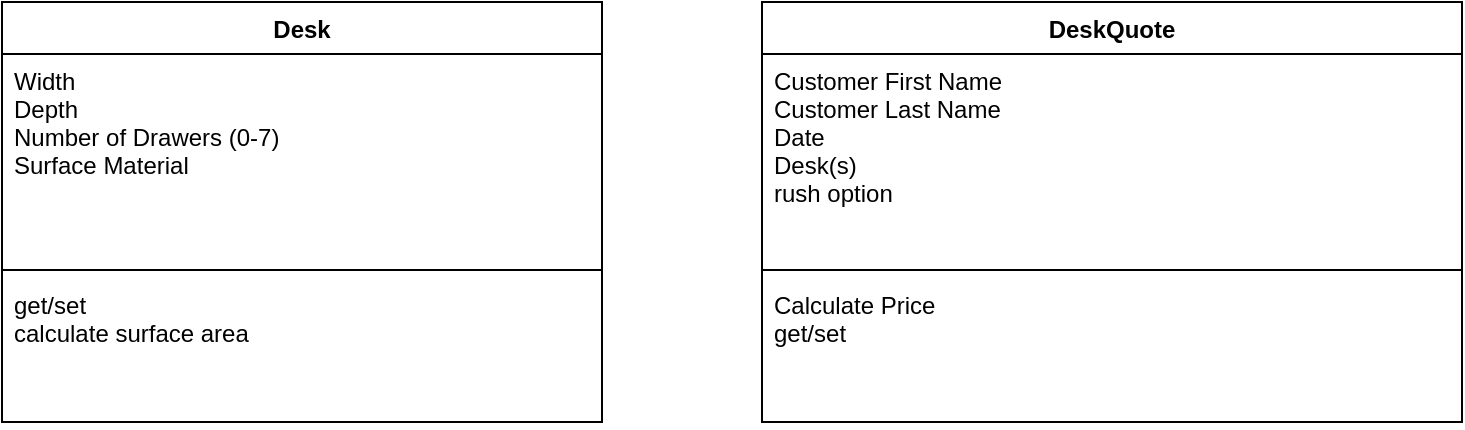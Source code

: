 <mxfile version="15.3.8" type="device"><diagram id="soUbopH4jjbKNYU1NJv5" name="Page-1"><mxGraphModel dx="1426" dy="737" grid="1" gridSize="10" guides="1" tooltips="1" connect="1" arrows="1" fold="1" page="1" pageScale="1" pageWidth="850" pageHeight="1100" math="0" shadow="0"><root><mxCell id="0"/><mxCell id="1" parent="0"/><mxCell id="GV1nQJ4qGRvsaeoK6f48-12" value="Desk" style="swimlane;fontStyle=1;align=center;verticalAlign=top;childLayout=stackLayout;horizontal=1;startSize=26;horizontalStack=0;resizeParent=1;resizeParentMax=0;resizeLast=0;collapsible=1;marginBottom=0;" vertex="1" parent="1"><mxGeometry x="40" y="70" width="300" height="210" as="geometry"/></mxCell><mxCell id="GV1nQJ4qGRvsaeoK6f48-13" value="Width&#10;Depth&#10;Number of Drawers (0-7)&#10;Surface Material" style="text;strokeColor=none;fillColor=none;align=left;verticalAlign=top;spacingLeft=4;spacingRight=4;overflow=hidden;rotatable=0;points=[[0,0.5],[1,0.5]];portConstraint=eastwest;" vertex="1" parent="GV1nQJ4qGRvsaeoK6f48-12"><mxGeometry y="26" width="300" height="104" as="geometry"/></mxCell><mxCell id="GV1nQJ4qGRvsaeoK6f48-14" value="" style="line;strokeWidth=1;fillColor=none;align=left;verticalAlign=middle;spacingTop=-1;spacingLeft=3;spacingRight=3;rotatable=0;labelPosition=right;points=[];portConstraint=eastwest;" vertex="1" parent="GV1nQJ4qGRvsaeoK6f48-12"><mxGeometry y="130" width="300" height="8" as="geometry"/></mxCell><mxCell id="GV1nQJ4qGRvsaeoK6f48-15" value="get/set&#10;calculate surface area" style="text;strokeColor=none;fillColor=none;align=left;verticalAlign=top;spacingLeft=4;spacingRight=4;overflow=hidden;rotatable=0;points=[[0,0.5],[1,0.5]];portConstraint=eastwest;" vertex="1" parent="GV1nQJ4qGRvsaeoK6f48-12"><mxGeometry y="138" width="300" height="72" as="geometry"/></mxCell><mxCell id="GV1nQJ4qGRvsaeoK6f48-16" value="DeskQuote" style="swimlane;fontStyle=1;align=center;verticalAlign=top;childLayout=stackLayout;horizontal=1;startSize=26;horizontalStack=0;resizeParent=1;resizeParentMax=0;resizeLast=0;collapsible=1;marginBottom=0;" vertex="1" parent="1"><mxGeometry x="420" y="70" width="350" height="210" as="geometry"/></mxCell><mxCell id="GV1nQJ4qGRvsaeoK6f48-17" value="Customer First Name&#10;Customer Last Name&#10;Date&#10;Desk(s)&#10;rush option" style="text;strokeColor=none;fillColor=none;align=left;verticalAlign=top;spacingLeft=4;spacingRight=4;overflow=hidden;rotatable=0;points=[[0,0.5],[1,0.5]];portConstraint=eastwest;" vertex="1" parent="GV1nQJ4qGRvsaeoK6f48-16"><mxGeometry y="26" width="350" height="104" as="geometry"/></mxCell><mxCell id="GV1nQJ4qGRvsaeoK6f48-18" value="" style="line;strokeWidth=1;fillColor=none;align=left;verticalAlign=middle;spacingTop=-1;spacingLeft=3;spacingRight=3;rotatable=0;labelPosition=right;points=[];portConstraint=eastwest;" vertex="1" parent="GV1nQJ4qGRvsaeoK6f48-16"><mxGeometry y="130" width="350" height="8" as="geometry"/></mxCell><mxCell id="GV1nQJ4qGRvsaeoK6f48-19" value="Calculate Price&#10;get/set" style="text;strokeColor=none;fillColor=none;align=left;verticalAlign=top;spacingLeft=4;spacingRight=4;overflow=hidden;rotatable=0;points=[[0,0.5],[1,0.5]];portConstraint=eastwest;" vertex="1" parent="GV1nQJ4qGRvsaeoK6f48-16"><mxGeometry y="138" width="350" height="72" as="geometry"/></mxCell></root></mxGraphModel></diagram></mxfile>